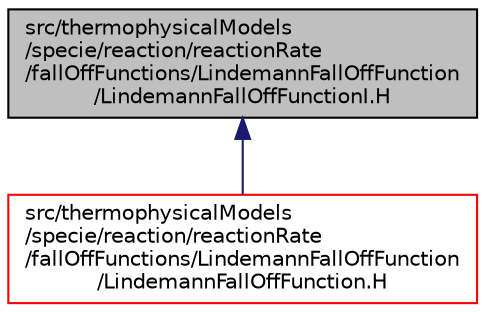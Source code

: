 digraph "src/thermophysicalModels/specie/reaction/reactionRate/fallOffFunctions/LindemannFallOffFunction/LindemannFallOffFunctionI.H"
{
  bgcolor="transparent";
  edge [fontname="Helvetica",fontsize="10",labelfontname="Helvetica",labelfontsize="10"];
  node [fontname="Helvetica",fontsize="10",shape=record];
  Node1 [label="src/thermophysicalModels\l/specie/reaction/reactionRate\l/fallOffFunctions/LindemannFallOffFunction\l/LindemannFallOffFunctionI.H",height=0.2,width=0.4,color="black", fillcolor="grey75", style="filled", fontcolor="black"];
  Node1 -> Node2 [dir="back",color="midnightblue",fontsize="10",style="solid",fontname="Helvetica"];
  Node2 [label="src/thermophysicalModels\l/specie/reaction/reactionRate\l/fallOffFunctions/LindemannFallOffFunction\l/LindemannFallOffFunction.H",height=0.2,width=0.4,color="red",URL="$a10537.html"];
}
